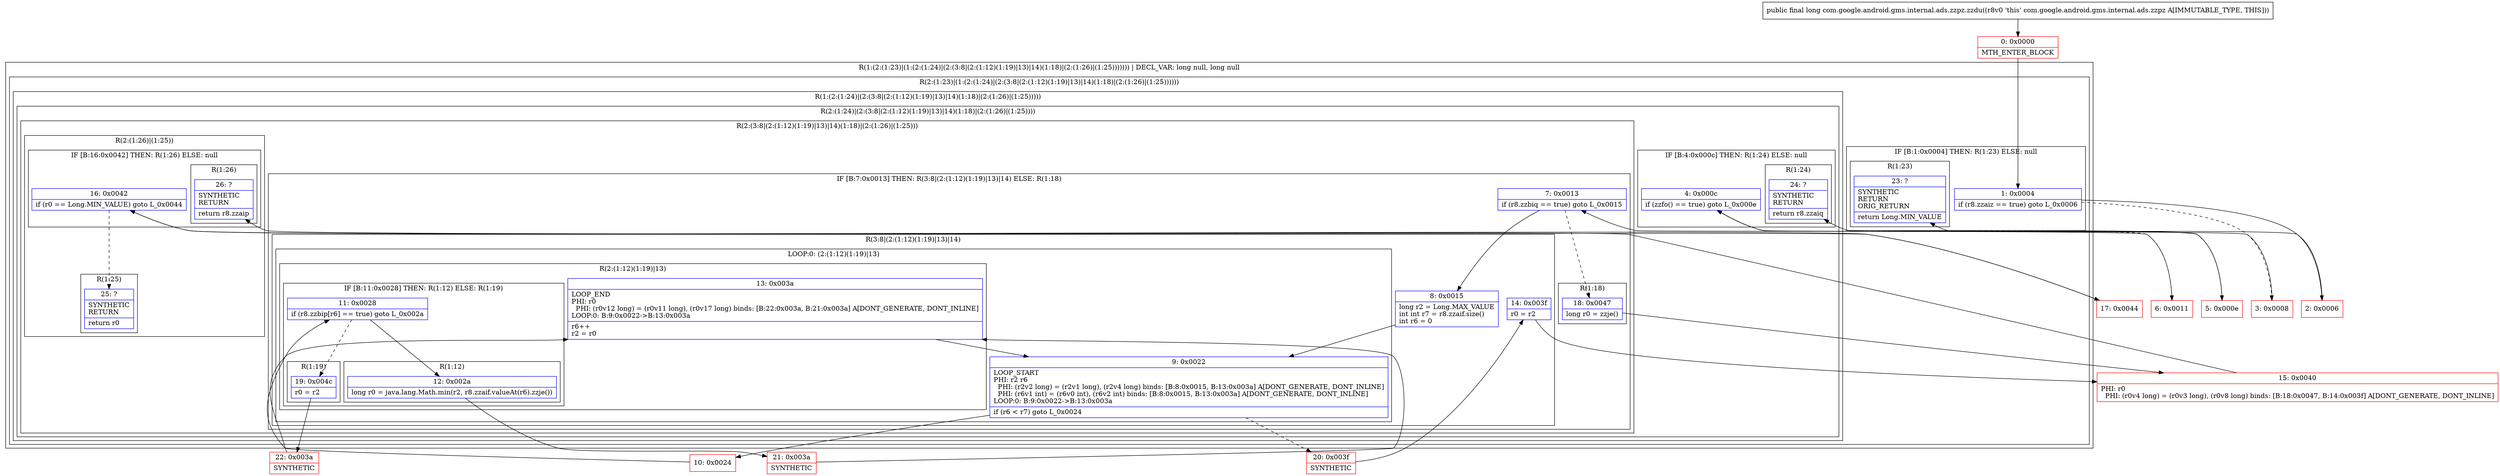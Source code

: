 digraph "CFG forcom.google.android.gms.internal.ads.zzpz.zzdu()J" {
subgraph cluster_Region_204662193 {
label = "R(1:(2:(1:23)|(1:(2:(1:24)|(2:(3:8|(2:(1:12)(1:19)|13)|14)(1:18)|(2:(1:26)|(1:25))))))) | DECL_VAR: long null, long null\l";
node [shape=record,color=blue];
subgraph cluster_Region_68306296 {
label = "R(2:(1:23)|(1:(2:(1:24)|(2:(3:8|(2:(1:12)(1:19)|13)|14)(1:18)|(2:(1:26)|(1:25))))))";
node [shape=record,color=blue];
subgraph cluster_IfRegion_2145405585 {
label = "IF [B:1:0x0004] THEN: R(1:23) ELSE: null";
node [shape=record,color=blue];
Node_1 [shape=record,label="{1\:\ 0x0004|if (r8.zzaiz == true) goto L_0x0006\l}"];
subgraph cluster_Region_6319830 {
label = "R(1:23)";
node [shape=record,color=blue];
Node_23 [shape=record,label="{23\:\ ?|SYNTHETIC\lRETURN\lORIG_RETURN\l|return Long.MIN_VALUE\l}"];
}
}
subgraph cluster_Region_459541510 {
label = "R(1:(2:(1:24)|(2:(3:8|(2:(1:12)(1:19)|13)|14)(1:18)|(2:(1:26)|(1:25)))))";
node [shape=record,color=blue];
subgraph cluster_Region_231449495 {
label = "R(2:(1:24)|(2:(3:8|(2:(1:12)(1:19)|13)|14)(1:18)|(2:(1:26)|(1:25))))";
node [shape=record,color=blue];
subgraph cluster_IfRegion_1887622269 {
label = "IF [B:4:0x000c] THEN: R(1:24) ELSE: null";
node [shape=record,color=blue];
Node_4 [shape=record,label="{4\:\ 0x000c|if (zzfo() == true) goto L_0x000e\l}"];
subgraph cluster_Region_1930887781 {
label = "R(1:24)";
node [shape=record,color=blue];
Node_24 [shape=record,label="{24\:\ ?|SYNTHETIC\lRETURN\l|return r8.zzaiq\l}"];
}
}
subgraph cluster_Region_1218982973 {
label = "R(2:(3:8|(2:(1:12)(1:19)|13)|14)(1:18)|(2:(1:26)|(1:25)))";
node [shape=record,color=blue];
subgraph cluster_IfRegion_405791140 {
label = "IF [B:7:0x0013] THEN: R(3:8|(2:(1:12)(1:19)|13)|14) ELSE: R(1:18)";
node [shape=record,color=blue];
Node_7 [shape=record,label="{7\:\ 0x0013|if (r8.zzbiq == true) goto L_0x0015\l}"];
subgraph cluster_Region_1064211534 {
label = "R(3:8|(2:(1:12)(1:19)|13)|14)";
node [shape=record,color=blue];
Node_8 [shape=record,label="{8\:\ 0x0015|long r2 = Long.MAX_VALUE\lint int r7 = r8.zzaif.size()\lint r6 = 0\l}"];
subgraph cluster_LoopRegion_996460173 {
label = "LOOP:0: (2:(1:12)(1:19)|13)";
node [shape=record,color=blue];
Node_9 [shape=record,label="{9\:\ 0x0022|LOOP_START\lPHI: r2 r6 \l  PHI: (r2v2 long) = (r2v1 long), (r2v4 long) binds: [B:8:0x0015, B:13:0x003a] A[DONT_GENERATE, DONT_INLINE]\l  PHI: (r6v1 int) = (r6v0 int), (r6v2 int) binds: [B:8:0x0015, B:13:0x003a] A[DONT_GENERATE, DONT_INLINE]\lLOOP:0: B:9:0x0022\-\>B:13:0x003a\l|if (r6 \< r7) goto L_0x0024\l}"];
subgraph cluster_Region_1823431343 {
label = "R(2:(1:12)(1:19)|13)";
node [shape=record,color=blue];
subgraph cluster_IfRegion_755534188 {
label = "IF [B:11:0x0028] THEN: R(1:12) ELSE: R(1:19)";
node [shape=record,color=blue];
Node_11 [shape=record,label="{11\:\ 0x0028|if (r8.zzbip[r6] == true) goto L_0x002a\l}"];
subgraph cluster_Region_388145817 {
label = "R(1:12)";
node [shape=record,color=blue];
Node_12 [shape=record,label="{12\:\ 0x002a|long r0 = java.lang.Math.min(r2, r8.zzaif.valueAt(r6).zzje())\l}"];
}
subgraph cluster_Region_1885593643 {
label = "R(1:19)";
node [shape=record,color=blue];
Node_19 [shape=record,label="{19\:\ 0x004c|r0 = r2\l}"];
}
}
Node_13 [shape=record,label="{13\:\ 0x003a|LOOP_END\lPHI: r0 \l  PHI: (r0v12 long) = (r0v11 long), (r0v17 long) binds: [B:22:0x003a, B:21:0x003a] A[DONT_GENERATE, DONT_INLINE]\lLOOP:0: B:9:0x0022\-\>B:13:0x003a\l|r6++\lr2 = r0\l}"];
}
}
Node_14 [shape=record,label="{14\:\ 0x003f|r0 = r2\l}"];
}
subgraph cluster_Region_1477961264 {
label = "R(1:18)";
node [shape=record,color=blue];
Node_18 [shape=record,label="{18\:\ 0x0047|long r0 = zzje()\l}"];
}
}
subgraph cluster_Region_2129194976 {
label = "R(2:(1:26)|(1:25))";
node [shape=record,color=blue];
subgraph cluster_IfRegion_891801202 {
label = "IF [B:16:0x0042] THEN: R(1:26) ELSE: null";
node [shape=record,color=blue];
Node_16 [shape=record,label="{16\:\ 0x0042|if (r0 == Long.MIN_VALUE) goto L_0x0044\l}"];
subgraph cluster_Region_1017580855 {
label = "R(1:26)";
node [shape=record,color=blue];
Node_26 [shape=record,label="{26\:\ ?|SYNTHETIC\lRETURN\l|return r8.zzaip\l}"];
}
}
subgraph cluster_Region_1533209030 {
label = "R(1:25)";
node [shape=record,color=blue];
Node_25 [shape=record,label="{25\:\ ?|SYNTHETIC\lRETURN\l|return r0\l}"];
}
}
}
}
}
}
}
Node_0 [shape=record,color=red,label="{0\:\ 0x0000|MTH_ENTER_BLOCK\l}"];
Node_2 [shape=record,color=red,label="{2\:\ 0x0006}"];
Node_3 [shape=record,color=red,label="{3\:\ 0x0008}"];
Node_5 [shape=record,color=red,label="{5\:\ 0x000e}"];
Node_6 [shape=record,color=red,label="{6\:\ 0x0011}"];
Node_10 [shape=record,color=red,label="{10\:\ 0x0024}"];
Node_15 [shape=record,color=red,label="{15\:\ 0x0040|PHI: r0 \l  PHI: (r0v4 long) = (r0v3 long), (r0v8 long) binds: [B:18:0x0047, B:14:0x003f] A[DONT_GENERATE, DONT_INLINE]\l}"];
Node_17 [shape=record,color=red,label="{17\:\ 0x0044}"];
Node_20 [shape=record,color=red,label="{20\:\ 0x003f|SYNTHETIC\l}"];
Node_21 [shape=record,color=red,label="{21\:\ 0x003a|SYNTHETIC\l}"];
Node_22 [shape=record,color=red,label="{22\:\ 0x003a|SYNTHETIC\l}"];
MethodNode[shape=record,label="{public final long com.google.android.gms.internal.ads.zzpz.zzdu((r8v0 'this' com.google.android.gms.internal.ads.zzpz A[IMMUTABLE_TYPE, THIS])) }"];
MethodNode -> Node_0;
Node_1 -> Node_2;
Node_1 -> Node_3[style=dashed];
Node_4 -> Node_5;
Node_4 -> Node_6[style=dashed];
Node_7 -> Node_8;
Node_7 -> Node_18[style=dashed];
Node_8 -> Node_9;
Node_9 -> Node_10;
Node_9 -> Node_20[style=dashed];
Node_11 -> Node_12;
Node_11 -> Node_19[style=dashed];
Node_12 -> Node_21;
Node_19 -> Node_22;
Node_13 -> Node_9;
Node_14 -> Node_15;
Node_18 -> Node_15;
Node_16 -> Node_17;
Node_16 -> Node_25[style=dashed];
Node_0 -> Node_1;
Node_2 -> Node_23;
Node_3 -> Node_4;
Node_5 -> Node_24;
Node_6 -> Node_7;
Node_10 -> Node_11;
Node_15 -> Node_16;
Node_17 -> Node_26;
Node_20 -> Node_14;
Node_21 -> Node_13;
Node_22 -> Node_13;
}

